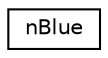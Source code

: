 digraph G
{
  edge [fontname="Helvetica",fontsize="10",labelfontname="Helvetica",labelfontsize="10"];
  node [fontname="Helvetica",fontsize="10",shape=record];
  rankdir="LR";
  Node1 [label="nBlue",height=0.2,width=0.4,color="black", fillcolor="white", style="filled",URL="$interfacen_blue.html"];
}
